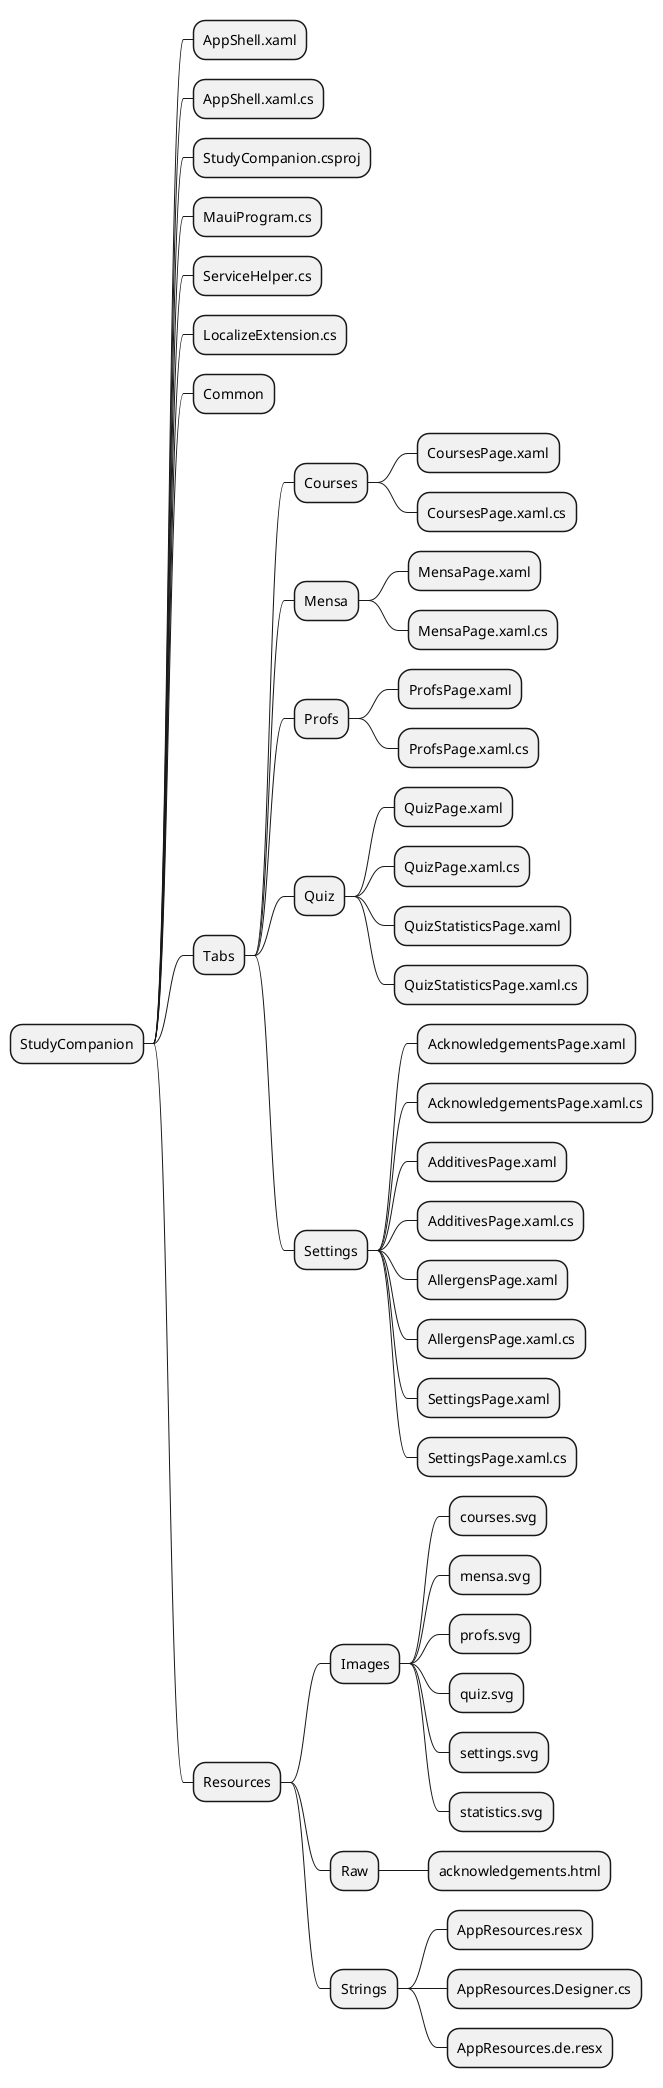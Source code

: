 
@startmindmap
* StudyCompanion
' ** App.xaml
' ** App.xaml.cs
** AppShell.xaml
** AppShell.xaml.cs
** StudyCompanion.csproj
' ** MainPage.xaml
' ** MainPage.xaml.cs
** MauiProgram.cs
** ServiceHelper.cs
** LocalizeExtension.cs
' ** Platforms
' *** Android
' *** MacCatalyst
' *** Tizen
' *** Windows
' *** iOS
' ** Properties
'*** launchSettings.json
** Common
** Tabs
*** Courses
**** CoursesPage.xaml
**** CoursesPage.xaml.cs
*** Mensa
**** MensaPage.xaml
**** MensaPage.xaml.cs
*** Profs
**** ProfsPage.xaml
**** ProfsPage.xaml.cs
*** Quiz
**** QuizPage.xaml
**** QuizPage.xaml.cs
**** QuizStatisticsPage.xaml
**** QuizStatisticsPage.xaml.cs
*** Settings
**** AcknowledgementsPage.xaml
**** AcknowledgementsPage.xaml.cs
**** AdditivesPage.xaml
**** AdditivesPage.xaml.cs
**** AllergensPage.xaml
**** AllergensPage.xaml.cs
**** SettingsPage.xaml
**** SettingsPage.xaml.cs
** Resources
' *** AppIcon
' *** Fonts
*** Images
**** courses.svg
**** mensa.svg
**** profs.svg
**** quiz.svg
**** settings.svg
**** statistics.svg
*** Raw
**** acknowledgements.html
' *** Splash
*** Strings
**** AppResources.resx
**** AppResources.Designer.cs
**** AppResources.de.resx
' *** Styles
@endmindmap
